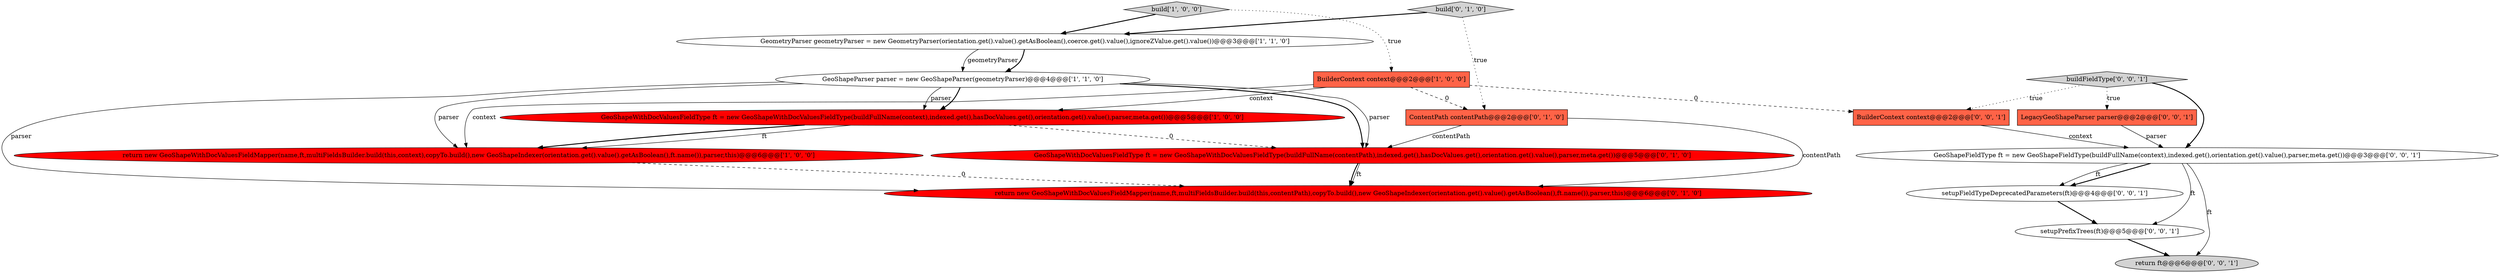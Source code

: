 digraph {
4 [style = filled, label = "BuilderContext context@@@2@@@['1', '0', '0']", fillcolor = tomato, shape = box image = "AAA1AAABBB1BBB"];
1 [style = filled, label = "GeoShapeWithDocValuesFieldType ft = new GeoShapeWithDocValuesFieldType(buildFullName(context),indexed.get(),hasDocValues.get(),orientation.get().value(),parser,meta.get())@@@5@@@['1', '0', '0']", fillcolor = red, shape = ellipse image = "AAA1AAABBB1BBB"];
5 [style = filled, label = "GeoShapeParser parser = new GeoShapeParser(geometryParser)@@@4@@@['1', '1', '0']", fillcolor = white, shape = ellipse image = "AAA0AAABBB1BBB"];
13 [style = filled, label = "setupPrefixTrees(ft)@@@5@@@['0', '0', '1']", fillcolor = white, shape = ellipse image = "AAA0AAABBB3BBB"];
2 [style = filled, label = "build['1', '0', '0']", fillcolor = lightgray, shape = diamond image = "AAA0AAABBB1BBB"];
10 [style = filled, label = "LegacyGeoShapeParser parser@@@2@@@['0', '0', '1']", fillcolor = tomato, shape = box image = "AAA0AAABBB3BBB"];
15 [style = filled, label = "GeoShapeFieldType ft = new GeoShapeFieldType(buildFullName(context),indexed.get(),orientation.get().value(),parser,meta.get())@@@3@@@['0', '0', '1']", fillcolor = white, shape = ellipse image = "AAA0AAABBB3BBB"];
6 [style = filled, label = "ContentPath contentPath@@@2@@@['0', '1', '0']", fillcolor = tomato, shape = box image = "AAA1AAABBB2BBB"];
8 [style = filled, label = "return new GeoShapeWithDocValuesFieldMapper(name,ft,multiFieldsBuilder.build(this,contentPath),copyTo.build(),new GeoShapeIndexer(orientation.get().value().getAsBoolean(),ft.name()),parser,this)@@@6@@@['0', '1', '0']", fillcolor = red, shape = ellipse image = "AAA1AAABBB2BBB"];
0 [style = filled, label = "GeometryParser geometryParser = new GeometryParser(orientation.get().value().getAsBoolean(),coerce.get().value(),ignoreZValue.get().value())@@@3@@@['1', '1', '0']", fillcolor = white, shape = ellipse image = "AAA0AAABBB1BBB"];
11 [style = filled, label = "buildFieldType['0', '0', '1']", fillcolor = lightgray, shape = diamond image = "AAA0AAABBB3BBB"];
7 [style = filled, label = "build['0', '1', '0']", fillcolor = lightgray, shape = diamond image = "AAA0AAABBB2BBB"];
12 [style = filled, label = "return ft@@@6@@@['0', '0', '1']", fillcolor = lightgray, shape = ellipse image = "AAA0AAABBB3BBB"];
14 [style = filled, label = "setupFieldTypeDeprecatedParameters(ft)@@@4@@@['0', '0', '1']", fillcolor = white, shape = ellipse image = "AAA0AAABBB3BBB"];
16 [style = filled, label = "BuilderContext context@@@2@@@['0', '0', '1']", fillcolor = tomato, shape = box image = "AAA0AAABBB3BBB"];
3 [style = filled, label = "return new GeoShapeWithDocValuesFieldMapper(name,ft,multiFieldsBuilder.build(this,context),copyTo.build(),new GeoShapeIndexer(orientation.get().value().getAsBoolean(),ft.name()),parser,this)@@@6@@@['1', '0', '0']", fillcolor = red, shape = ellipse image = "AAA1AAABBB1BBB"];
9 [style = filled, label = "GeoShapeWithDocValuesFieldType ft = new GeoShapeWithDocValuesFieldType(buildFullName(contentPath),indexed.get(),hasDocValues.get(),orientation.get().value(),parser,meta.get())@@@5@@@['0', '1', '0']", fillcolor = red, shape = ellipse image = "AAA1AAABBB2BBB"];
7->6 [style = dotted, label="true"];
1->3 [style = solid, label="ft"];
5->8 [style = solid, label="parser"];
4->16 [style = dashed, label="0"];
5->9 [style = bold, label=""];
15->14 [style = bold, label=""];
5->9 [style = solid, label="parser"];
11->10 [style = dotted, label="true"];
5->1 [style = solid, label="parser"];
15->13 [style = solid, label="ft"];
1->3 [style = bold, label=""];
1->9 [style = dashed, label="0"];
7->0 [style = bold, label=""];
4->6 [style = dashed, label="0"];
9->8 [style = bold, label=""];
6->8 [style = solid, label="contentPath"];
10->15 [style = solid, label="parser"];
11->15 [style = bold, label=""];
4->1 [style = solid, label="context"];
16->15 [style = solid, label="context"];
5->1 [style = bold, label=""];
0->5 [style = solid, label="geometryParser"];
15->12 [style = solid, label="ft"];
2->0 [style = bold, label=""];
13->12 [style = bold, label=""];
15->14 [style = solid, label="ft"];
9->8 [style = solid, label="ft"];
2->4 [style = dotted, label="true"];
6->9 [style = solid, label="contentPath"];
11->16 [style = dotted, label="true"];
3->8 [style = dashed, label="0"];
14->13 [style = bold, label=""];
4->3 [style = solid, label="context"];
5->3 [style = solid, label="parser"];
0->5 [style = bold, label=""];
}
